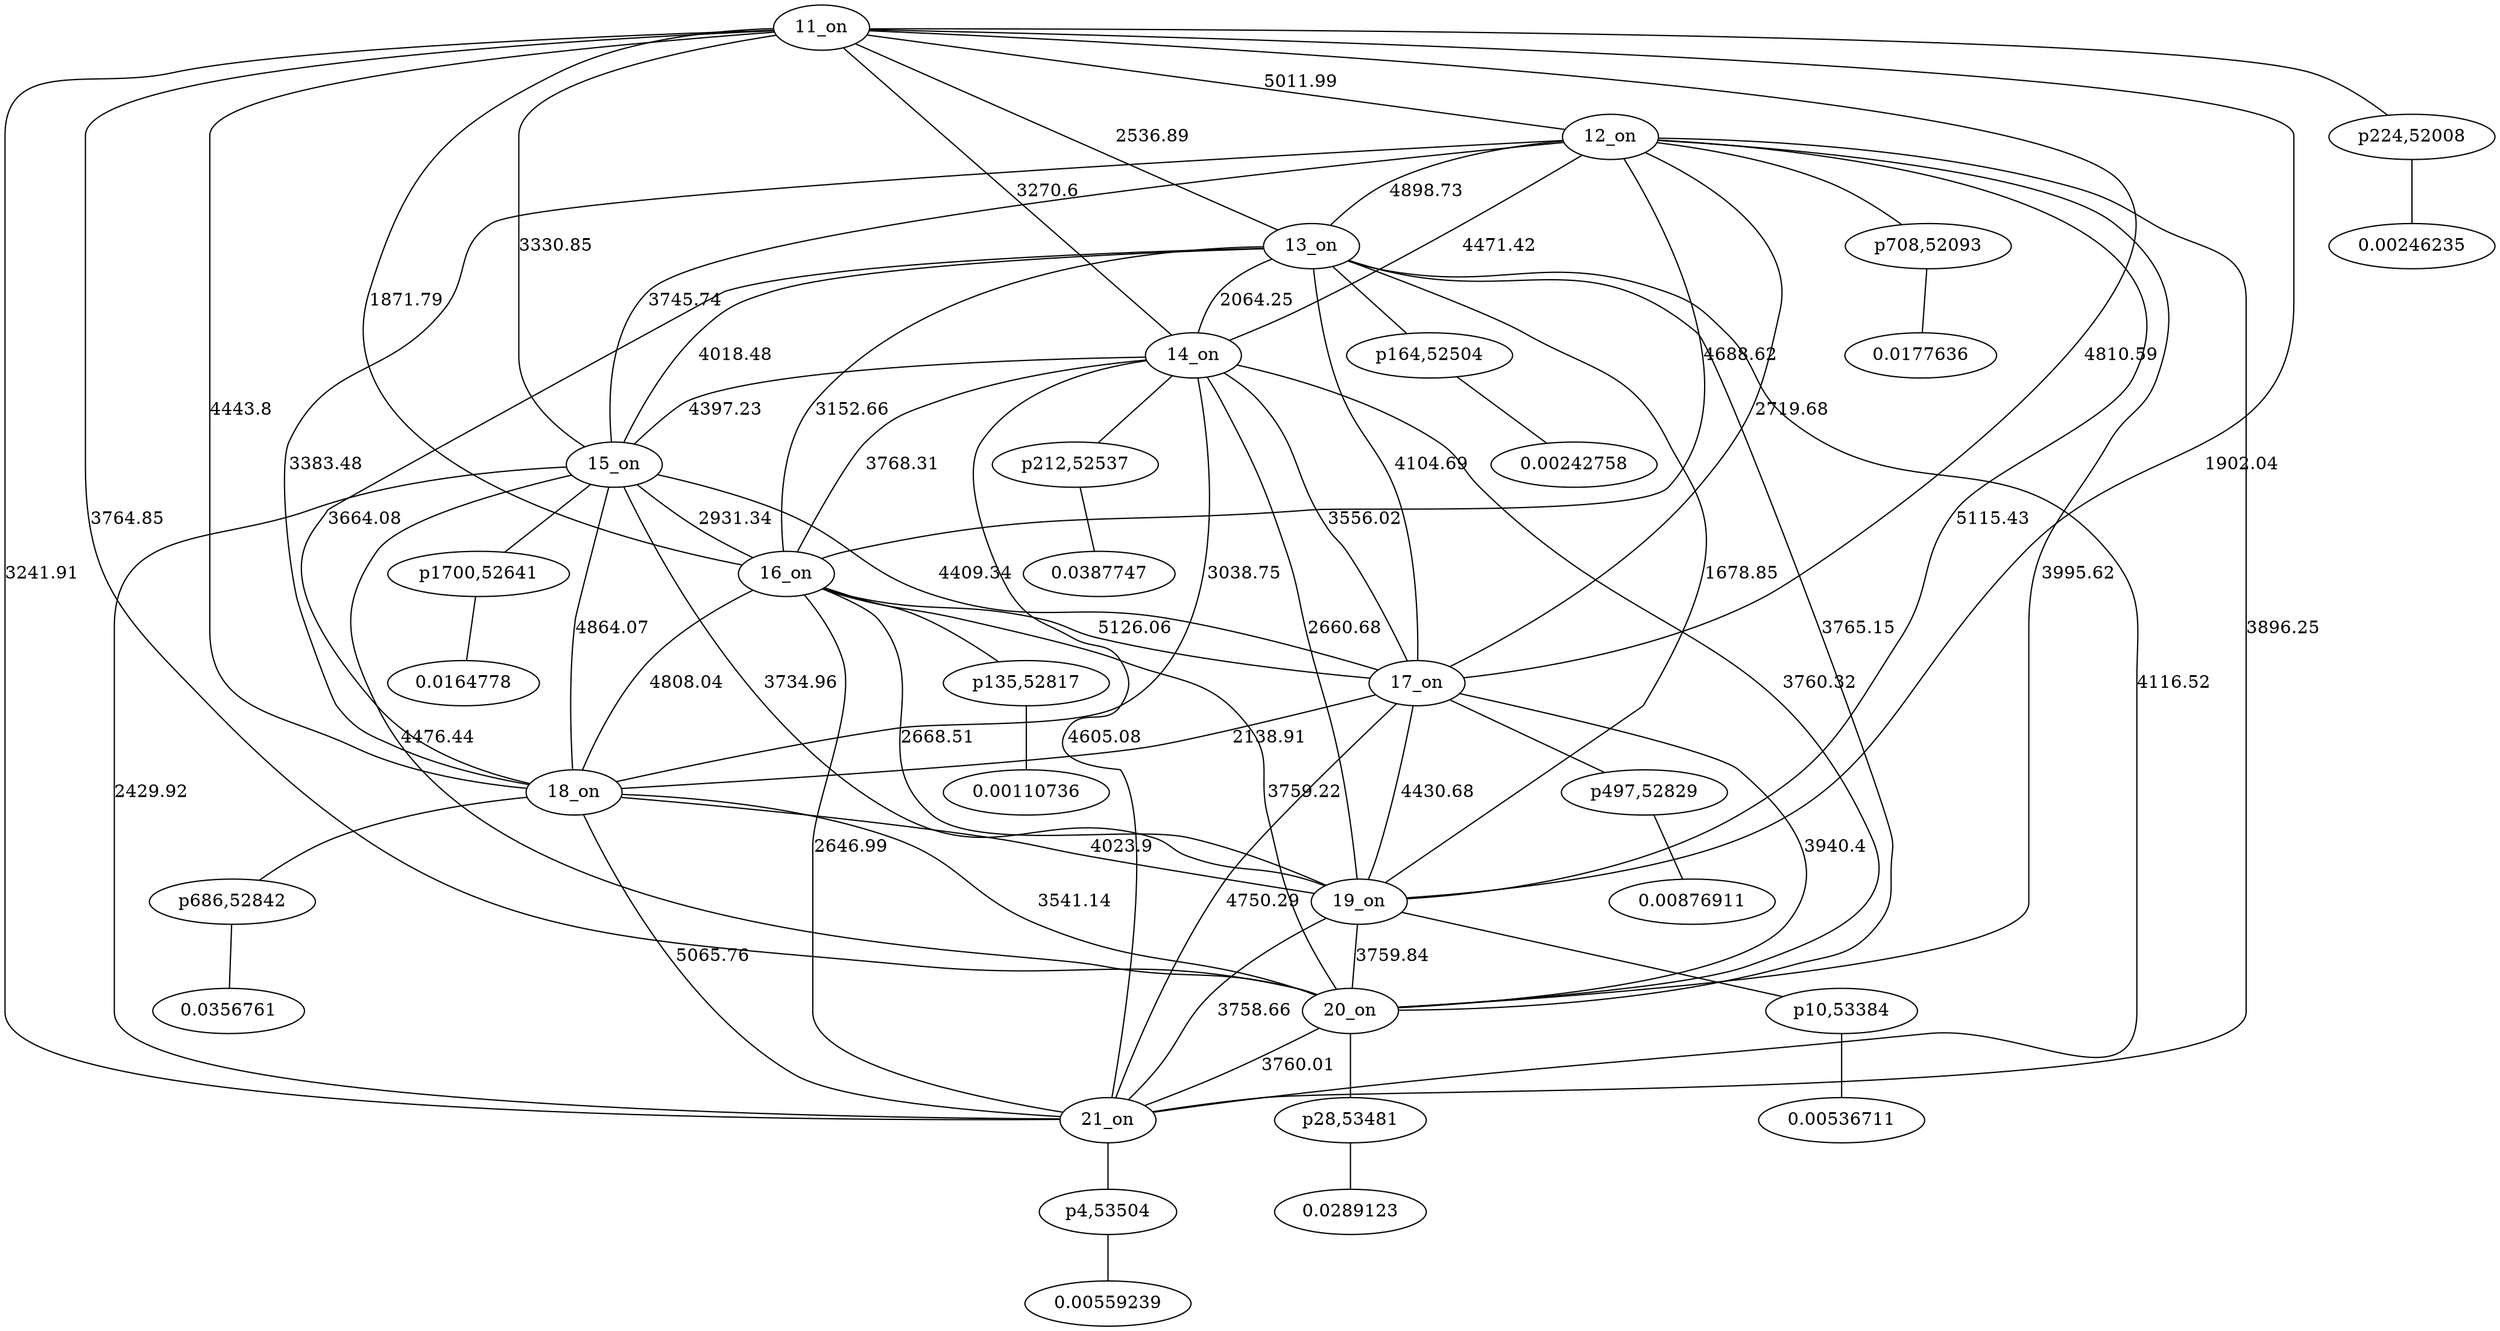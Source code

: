 graph {
	"p4,53504" -- "c0"
	"c0" [ label="0.00559239", pos="15.1359,3.10826!"];
	"p10,53384" -- "c1"
	"c1" [ label="0.00536711", pos="22.1834,8.1274!"];
	"p28,53481" -- "c2"
	"c2" [ label="0.0289123", pos="16.2789,8.81713!"];
	"p135,52817" -- "c3"
	"c3" [ label="0.00110736", pos="14.0626,7.12748!"];
	"p164,52504" -- "c4"
	"c4" [ label="0.00242758", pos="16.1802,7.69599!"];
	"p212,52537" -- "c5"
	"c5" [ label="0.0387747", pos="14.1059,8.8391!"];
	"p224,52008" -- "c6"
	"c6" [ label="0.00246235", pos="16.1449,8.30674!"];
	"p497,52829" -- "c7"
	"c7" [ label="0.00876911", pos="14.4476,6.96287!"];
	"p686,52842" -- "c8"
	"c8" [ label="0.0356761", pos="15.172,9.02902!"];
	"p708,52093" -- "c9"
	"c9" [ label="0.0177636", pos="13.7771,7.84795!"];
	"p1700,52641" -- "c10"
	"c10" [ label="0.0164778", pos="8.76392,1.47377!"];
	"11_on" -- "12_on" [label="5011.99"]
	"11_on" -- "13_on" [label="2536.89"]
	"11_on" -- "14_on" [label="3270.6"]
	"11_on" -- "15_on" [label="3330.85"]
	"11_on" -- "16_on" [label="1871.79"]
	"11_on" -- "17_on" [label="4810.59"]
	"11_on" -- "18_on" [label="4443.8"]
	"11_on" -- "19_on" [label="1902.04"]
	"11_on" -- "20_on" [label="3764.85"]
	"11_on" -- "21_on" [label="3241.91"]
	"12_on" -- "13_on" [label="4898.73"]
	"12_on" -- "14_on" [label="4471.42"]
	"12_on" -- "15_on" [label="3745.74"]
	"12_on" -- "16_on" [label="4688.62"]
	"12_on" -- "17_on" [label="2719.68"]
	"12_on" -- "18_on" [label="3383.48"]
	"12_on" -- "19_on" [label="5115.43"]
	"12_on" -- "20_on" [label="3995.62"]
	"12_on" -- "21_on" [label="3896.25"]
	"13_on" -- "14_on" [label="2064.25"]
	"13_on" -- "15_on" [label="4018.48"]
	"13_on" -- "16_on" [label="3152.66"]
	"13_on" -- "17_on" [label="4104.69"]
	"13_on" -- "18_on" [label="3664.08"]
	"13_on" -- "19_on" [label="1678.85"]
	"13_on" -- "20_on" [label="3765.15"]
	"13_on" -- "21_on" [label="4116.52"]
	"14_on" -- "15_on" [label="4397.23"]
	"14_on" -- "16_on" [label="3768.31"]
	"14_on" -- "17_on" [label="3556.02"]
	"14_on" -- "18_on" [label="3038.75"]
	"14_on" -- "19_on" [label="2660.68"]
	"14_on" -- "20_on" [label="3760.32"]
	"14_on" -- "21_on" [label="4605.08"]
	"15_on" -- "16_on" [label="2931.34"]
	"15_on" -- "17_on" [label="4409.34"]
	"15_on" -- "18_on" [label="4864.07"]
	"15_on" -- "19_on" [label="3734.96"]
	"15_on" -- "20_on" [label="4476.44"]
	"15_on" -- "21_on" [label="2429.92"]
	"16_on" -- "17_on" [label="5126.06"]
	"16_on" -- "18_on" [label="4808.04"]
	"16_on" -- "19_on" [label="2668.51"]
	"16_on" -- "20_on" [label="3759.22"]
	"16_on" -- "21_on" [label="2646.99"]
	"17_on" -- "18_on" [label="2138.91"]
	"17_on" -- "19_on" [label="4430.68"]
	"17_on" -- "20_on" [label="3940.4"]
	"17_on" -- "21_on" [label="4750.29"]
	"18_on" -- "19_on" [label="4023.9"]
	"18_on" -- "20_on" [label="3541.14"]
	"18_on" -- "21_on" [label="5065.76"]
	"19_on" -- "20_on" [label="3759.84"]
	"19_on" -- "21_on" [label="3758.66"]
	"20_on" -- "21_on" [label="3760.01"]
	"11_on" -- "p224,52008"
	"12_on" -- "p708,52093"
	"13_on" -- "p164,52504"
	"14_on" -- "p212,52537"
	"15_on" -- "p1700,52641"
	"16_on" -- "p135,52817"
	"17_on" -- "p497,52829"
	"18_on" -- "p686,52842"
	"19_on" -- "p10,53384"
	"20_on" -- "p28,53481"
	"21_on" -- "p4,53504"
}
